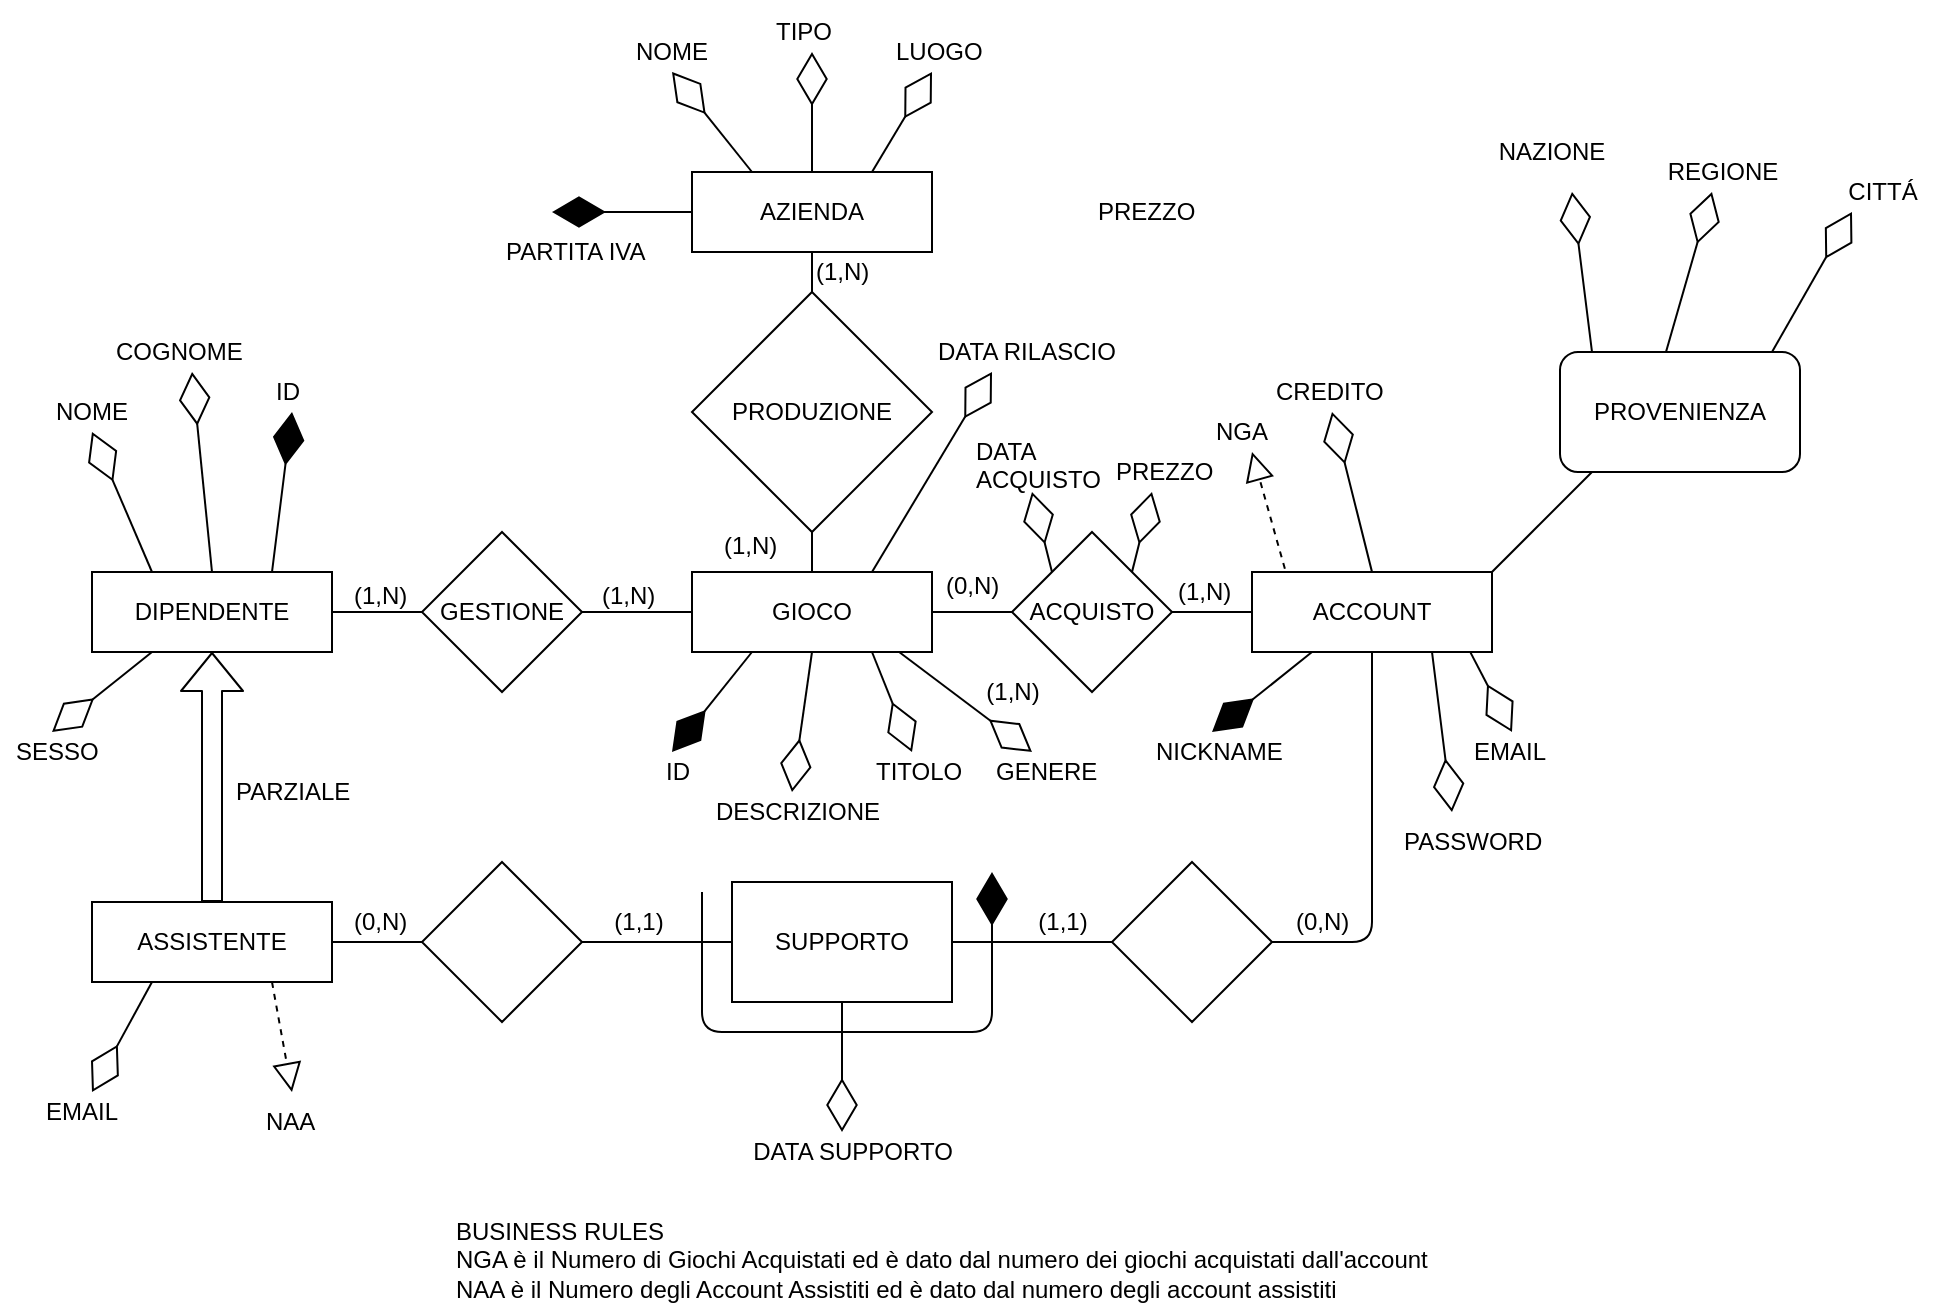 <mxfile version="14.4.3" type="device"><diagram id="0427903c-965b-0b0c-612c-865d75869f71" name="Pagina-1"><mxGraphModel dx="1422" dy="822" grid="1" gridSize="10" guides="1" tooltips="1" connect="1" arrows="1" fold="1" page="1" pageScale="1" pageWidth="827" pageHeight="1169" background="#ffffff" math="0" shadow="0"><root><mxCell id="0"/><mxCell id="1" parent="0"/><mxCell id="2" value="GIOCO" style="rounded=0;whiteSpace=wrap;html=1;" parent="1" vertex="1"><mxGeometry x="360" y="360" width="120" height="40" as="geometry"/></mxCell><mxCell id="3" value="AZIENDA" style="rounded=0;whiteSpace=wrap;html=1;" parent="1" vertex="1"><mxGeometry x="360" y="160" width="120" height="40" as="geometry"/></mxCell><mxCell id="4" value="PRODUZIONE" style="rhombus;whiteSpace=wrap;html=1;" parent="1" vertex="1"><mxGeometry x="360" y="220" width="120" height="120" as="geometry"/></mxCell><mxCell id="7" value="ACCOUNT" style="rounded=0;whiteSpace=wrap;html=1;" parent="1" vertex="1"><mxGeometry x="640" y="360" width="120" height="40" as="geometry"/></mxCell><mxCell id="8" value="ACQUISTO" style="rhombus;whiteSpace=wrap;html=1;" parent="1" vertex="1"><mxGeometry x="520" y="340" width="80" height="80" as="geometry"/></mxCell><mxCell id="11" value="GESTIONE" style="rhombus;whiteSpace=wrap;html=1;" parent="1" vertex="1"><mxGeometry x="225" y="340" width="80" height="80" as="geometry"/></mxCell><mxCell id="12" value="DIPENDENTE" style="rounded=0;whiteSpace=wrap;html=1;" parent="1" vertex="1"><mxGeometry x="60" y="360" width="120" height="40" as="geometry"/></mxCell><mxCell id="13" value="ASSISTENTE" style="rounded=0;whiteSpace=wrap;html=1;" parent="1" vertex="1"><mxGeometry x="60" y="525" width="120" height="40" as="geometry"/></mxCell><mxCell id="16" value="PARZIALE" style="text;html=1;resizable=0;points=[];autosize=1;align=left;verticalAlign=top;spacingTop=-4;" parent="1" vertex="1"><mxGeometry x="130" y="460" width="70" height="20" as="geometry"/></mxCell><mxCell id="19" value="" style="endArrow=none;html=1;exitX=1;exitY=0.5;entryX=0;entryY=0.5;" parent="1" source="12" target="11" edge="1"><mxGeometry width="50" height="50" relative="1" as="geometry"><mxPoint x="210" y="530" as="sourcePoint"/><mxPoint x="260" y="480" as="targetPoint"/></mxGeometry></mxCell><mxCell id="23" value="" style="endArrow=none;html=1;exitX=0.5;exitY=0;entryX=0.5;entryY=1;" parent="1" source="2" target="4" edge="1"><mxGeometry width="50" height="50" relative="1" as="geometry"><mxPoint x="490.143" y="319.857" as="sourcePoint"/><mxPoint x="490.143" y="279.857" as="targetPoint"/></mxGeometry></mxCell><mxCell id="24" value="" style="endArrow=none;html=1;exitX=0.5;exitY=0;entryX=0.5;entryY=1;" parent="1" source="4" target="3" edge="1"><mxGeometry width="50" height="50" relative="1" as="geometry"><mxPoint x="330.143" y="259.857" as="sourcePoint"/><mxPoint x="330.143" y="219.857" as="targetPoint"/></mxGeometry></mxCell><mxCell id="25" value="" style="endArrow=none;html=1;exitX=0;exitY=0.5;entryX=1;entryY=0.5;" parent="1" source="8" target="2" edge="1"><mxGeometry width="50" height="50" relative="1" as="geometry"><mxPoint x="520.143" y="454.857" as="sourcePoint"/><mxPoint x="520.143" y="414.857" as="targetPoint"/></mxGeometry></mxCell><mxCell id="26" value="" style="endArrow=none;html=1;exitX=0;exitY=0.5;entryX=1;entryY=0.5;" parent="1" source="7" target="8" edge="1"><mxGeometry width="50" height="50" relative="1" as="geometry"><mxPoint x="550.143" y="509.857" as="sourcePoint"/><mxPoint x="550.143" y="469.857" as="targetPoint"/></mxGeometry></mxCell><mxCell id="27" value="" style="endArrow=diamondThin;endFill=0;endSize=24;html=1;" parent="1" edge="1"><mxGeometry width="160" relative="1" as="geometry"><mxPoint x="390" y="160" as="sourcePoint"/><mxPoint x="350" y="110" as="targetPoint"/></mxGeometry></mxCell><mxCell id="28" value="NOME" style="text;html=1;resizable=0;points=[];autosize=1;align=left;verticalAlign=top;spacingTop=-4;" parent="1" vertex="1"><mxGeometry x="330" y="90" width="50" height="20" as="geometry"/></mxCell><mxCell id="30" value="" style="endArrow=diamondThin;endFill=1;endSize=24;html=1;exitX=0;exitY=0.5;" parent="1" source="3" edge="1"><mxGeometry width="160" relative="1" as="geometry"><mxPoint x="300" y="130" as="sourcePoint"/><mxPoint x="290" y="180" as="targetPoint"/></mxGeometry></mxCell><mxCell id="31" value="PARTITA IVA" style="text;html=1;resizable=0;points=[];autosize=1;align=left;verticalAlign=top;spacingTop=-4;" parent="1" vertex="1"><mxGeometry x="265" y="190" width="90" height="20" as="geometry"/></mxCell><mxCell id="32" value="" style="endArrow=diamondThin;endFill=0;endSize=24;html=1;exitX=0.5;exitY=0;" parent="1" source="3" edge="1"><mxGeometry width="160" relative="1" as="geometry"><mxPoint x="400" y="100" as="sourcePoint"/><mxPoint x="420" y="100" as="targetPoint"/></mxGeometry></mxCell><mxCell id="33" value="TIPO" style="text;html=1;resizable=0;points=[];autosize=1;align=left;verticalAlign=top;spacingTop=-4;" parent="1" vertex="1"><mxGeometry x="400" y="80" width="40" height="20" as="geometry"/></mxCell><mxCell id="34" value="" style="endArrow=diamondThin;endFill=0;endSize=24;html=1;exitX=0.75;exitY=0;" parent="1" source="3" edge="1"><mxGeometry width="160" relative="1" as="geometry"><mxPoint x="320" y="100" as="sourcePoint"/><mxPoint x="480" y="110" as="targetPoint"/></mxGeometry></mxCell><mxCell id="35" value="LUOGO" style="text;html=1;resizable=0;points=[];autosize=1;align=left;verticalAlign=top;spacingTop=-4;" parent="1" vertex="1"><mxGeometry x="460" y="90" width="60" height="20" as="geometry"/></mxCell><mxCell id="38" value="" style="endArrow=diamondThin;endFill=0;endSize=24;html=1;exitX=0.75;exitY=1;" parent="1" source="2" edge="1"><mxGeometry width="160" relative="1" as="geometry"><mxPoint x="390" y="450" as="sourcePoint"/><mxPoint x="470" y="450" as="targetPoint"/></mxGeometry></mxCell><mxCell id="39" value="TITOLO" style="text;html=1;resizable=0;points=[];autosize=1;align=left;verticalAlign=top;spacingTop=-4;" parent="1" vertex="1"><mxGeometry x="450" y="450" width="60" height="20" as="geometry"/></mxCell><mxCell id="40" value="" style="endArrow=diamondThin;endFill=1;endSize=24;html=1;exitX=0.25;exitY=1;" parent="1" source="2" edge="1"><mxGeometry width="160" relative="1" as="geometry"><mxPoint x="310" y="440" as="sourcePoint"/><mxPoint x="350" y="450" as="targetPoint"/></mxGeometry></mxCell><mxCell id="41" value="ID" style="text;html=1;resizable=0;points=[];autosize=1;align=left;verticalAlign=top;spacingTop=-4;" parent="1" vertex="1"><mxGeometry x="345" y="450" width="30" height="20" as="geometry"/></mxCell><mxCell id="42" value="" style="endArrow=diamondThin;endFill=0;endSize=24;html=1;exitX=0.863;exitY=1;exitPerimeter=0;" parent="1" source="2" edge="1"><mxGeometry width="160" relative="1" as="geometry"><mxPoint x="490" y="420" as="sourcePoint"/><mxPoint x="530" y="450" as="targetPoint"/></mxGeometry></mxCell><mxCell id="43" value="GENERE" style="text;html=1;resizable=0;points=[];autosize=1;align=left;verticalAlign=top;spacingTop=-4;" parent="1" vertex="1"><mxGeometry x="510" y="450" width="70" height="20" as="geometry"/></mxCell><mxCell id="45" value="" style="endArrow=diamondThin;endFill=0;endSize=24;html=1;exitX=0.5;exitY=1;" parent="1" source="2" edge="1"><mxGeometry width="160" relative="1" as="geometry"><mxPoint x="390" y="500" as="sourcePoint"/><mxPoint x="410" y="470" as="targetPoint"/></mxGeometry></mxCell><mxCell id="46" value="DESCRIZIONE" style="text;html=1;resizable=0;points=[];autosize=1;align=left;verticalAlign=top;spacingTop=-4;" parent="1" vertex="1"><mxGeometry x="370" y="470" width="100" height="20" as="geometry"/></mxCell><mxCell id="50" value="DATA RILASCIO" style="text;html=1;resizable=0;points=[];autosize=1;align=left;verticalAlign=top;spacingTop=-4;" parent="1" vertex="1"><mxGeometry x="481" y="240" width="110" height="20" as="geometry"/></mxCell><mxCell id="52" value="PREZZO" style="text;html=1;resizable=0;points=[];autosize=1;align=left;verticalAlign=top;spacingTop=-4;" parent="1" vertex="1"><mxGeometry x="561" y="170" width="60" height="20" as="geometry"/></mxCell><mxCell id="54" value="CREDITO" style="text;html=1;resizable=0;points=[];autosize=1;align=left;verticalAlign=top;spacingTop=-4;" parent="1" vertex="1"><mxGeometry x="650" y="260" width="70" height="20" as="geometry"/></mxCell><mxCell id="57" value="" style="endArrow=diamondThin;endFill=0;endSize=24;html=1;exitX=0.908;exitY=0.992;exitPerimeter=0;" parent="1" source="7" edge="1"><mxGeometry width="160" relative="1" as="geometry"><mxPoint x="580" y="330" as="sourcePoint"/><mxPoint x="770" y="440" as="targetPoint"/></mxGeometry></mxCell><mxCell id="58" value="EMAIL" style="text;html=1;resizable=0;points=[];autosize=1;align=left;verticalAlign=top;spacingTop=-4;" parent="1" vertex="1"><mxGeometry x="749" y="440" width="50" height="20" as="geometry"/></mxCell><mxCell id="59" value="" style="endArrow=diamondThin;endFill=1;endSize=24;html=1;exitX=0.25;exitY=1;" parent="1" source="7" edge="1"><mxGeometry width="160" relative="1" as="geometry"><mxPoint x="610" y="460" as="sourcePoint"/><mxPoint x="620" y="440" as="targetPoint"/></mxGeometry></mxCell><mxCell id="60" value="NICKNAME" style="text;html=1;resizable=0;points=[];autosize=1;align=left;verticalAlign=top;spacingTop=-4;" parent="1" vertex="1"><mxGeometry x="590" y="440" width="80" height="20" as="geometry"/></mxCell><mxCell id="62" value="" style="endArrow=diamondThin;endFill=0;endSize=24;html=1;exitX=0.75;exitY=1;" parent="1" source="7" edge="1"><mxGeometry width="160" relative="1" as="geometry"><mxPoint x="600" y="480" as="sourcePoint"/><mxPoint x="740" y="480" as="targetPoint"/></mxGeometry></mxCell><mxCell id="63" value="PASSWORD" style="text;html=1;resizable=0;points=[];autosize=1;align=left;verticalAlign=top;spacingTop=-4;" parent="1" vertex="1"><mxGeometry x="714" y="485" width="80" height="20" as="geometry"/></mxCell><mxCell id="69" value="" style="endArrow=diamondThin;endFill=0;endSize=24;html=1;exitX=0.5;exitY=0;" parent="1" source="7" edge="1"><mxGeometry width="160" relative="1" as="geometry"><mxPoint x="660" y="350" as="sourcePoint"/><mxPoint x="680" y="280" as="targetPoint"/></mxGeometry></mxCell><mxCell id="71" value="" style="endArrow=block;dashed=1;endFill=0;endSize=12;html=1;exitX=0.137;exitY=-0.04;exitPerimeter=0;" parent="1" source="7" edge="1"><mxGeometry width="160" relative="1" as="geometry"><mxPoint x="610" y="290" as="sourcePoint"/><mxPoint x="640" y="300" as="targetPoint"/></mxGeometry></mxCell><mxCell id="72" value="NGA&lt;br&gt;" style="text;html=1;resizable=0;points=[];autosize=1;align=left;verticalAlign=top;spacingTop=-4;" parent="1" vertex="1"><mxGeometry x="620" y="280" width="40" height="20" as="geometry"/></mxCell><mxCell id="73" value="BUSINESS RULES&lt;br&gt;NGA è il Numero di Giochi Acquistati ed è dato dal numero dei giochi acquistati dall'account&lt;br&gt;NAA è il Numero degli Account Assistiti ed è dato dal numero degli account assistiti&lt;br&gt;" style="text;html=1;resizable=0;points=[];autosize=1;align=left;verticalAlign=top;spacingTop=-4;" parent="1" vertex="1"><mxGeometry x="240" y="680" width="500" height="40" as="geometry"/></mxCell><mxCell id="79" value="" style="endArrow=none;html=1;exitX=1;exitY=0.5;" parent="1" source="13" edge="1"><mxGeometry width="50" height="50" relative="1" as="geometry"><mxPoint x="250" y="570" as="sourcePoint"/><mxPoint x="250" y="545" as="targetPoint"/></mxGeometry></mxCell><mxCell id="80" value="" style="endArrow=none;html=1;entryX=0.5;entryY=1;exitX=1;exitY=0.5;exitDx=0;exitDy=0;" parent="1" source="EgLxa6T-vuN0R7YJGeOj-120" target="7" edge="1"><mxGeometry width="50" height="50" relative="1" as="geometry"><mxPoint x="610" y="545" as="sourcePoint"/><mxPoint x="640" y="510" as="targetPoint"/><Array as="points"><mxPoint x="700" y="545"/></Array></mxGeometry></mxCell><mxCell id="81" value="" style="endArrow=none;html=1;entryX=0;entryY=0.5;exitX=1;exitY=0.5;" parent="1" source="11" target="2" edge="1"><mxGeometry width="50" height="50" relative="1" as="geometry"><mxPoint x="240" y="490" as="sourcePoint"/><mxPoint x="290" y="440" as="targetPoint"/></mxGeometry></mxCell><mxCell id="82" value="" style="endArrow=diamondThin;endFill=0;endSize=24;html=1;exitX=0.25;exitY=0;" parent="1" source="12" edge="1"><mxGeometry width="160" relative="1" as="geometry"><mxPoint x="60" y="290" as="sourcePoint"/><mxPoint x="60" y="290" as="targetPoint"/></mxGeometry></mxCell><mxCell id="83" value="NOME" style="text;html=1;resizable=0;points=[];autosize=1;align=left;verticalAlign=top;spacingTop=-4;" parent="1" vertex="1"><mxGeometry x="40" y="270" width="50" height="20" as="geometry"/></mxCell><mxCell id="84" value="" style="endArrow=diamondThin;endFill=0;endSize=24;html=1;exitX=0.5;exitY=0;" parent="1" source="12" edge="1"><mxGeometry width="160" relative="1" as="geometry"><mxPoint x="150" y="320" as="sourcePoint"/><mxPoint x="110" y="260" as="targetPoint"/></mxGeometry></mxCell><mxCell id="85" value="COGNOME" style="text;html=1;resizable=0;points=[];autosize=1;align=left;verticalAlign=top;spacingTop=-4;" parent="1" vertex="1"><mxGeometry x="70" y="240" width="80" height="20" as="geometry"/></mxCell><mxCell id="86" value="" style="endArrow=diamondThin;endFill=1;endSize=24;html=1;exitX=0.75;exitY=0;" parent="1" source="12" edge="1"><mxGeometry width="160" relative="1" as="geometry"><mxPoint x="130" y="290" as="sourcePoint"/><mxPoint x="160" y="280" as="targetPoint"/></mxGeometry></mxCell><mxCell id="87" value="ID" style="text;html=1;resizable=0;points=[];autosize=1;align=left;verticalAlign=top;spacingTop=-4;" parent="1" vertex="1"><mxGeometry x="150" y="260" width="30" height="20" as="geometry"/></mxCell><mxCell id="88" value="" style="endArrow=diamondThin;endFill=0;endSize=24;html=1;exitX=0.25;exitY=1;" parent="1" source="12" edge="1"><mxGeometry width="160" relative="1" as="geometry"><mxPoint x="10" y="420" as="sourcePoint"/><mxPoint x="40" y="440" as="targetPoint"/></mxGeometry></mxCell><mxCell id="89" value="SESSO" style="text;html=1;resizable=0;points=[];autosize=1;align=left;verticalAlign=top;spacingTop=-4;" parent="1" vertex="1"><mxGeometry x="20" y="440" width="60" height="20" as="geometry"/></mxCell><mxCell id="90" value="" style="endArrow=diamondThin;endFill=0;endSize=24;html=1;exitX=0.25;exitY=1;" parent="1" source="13" edge="1"><mxGeometry width="160" relative="1" as="geometry"><mxPoint x="60" y="610" as="sourcePoint"/><mxPoint x="60" y="620" as="targetPoint"/></mxGeometry></mxCell><mxCell id="91" value="EMAIL" style="text;html=1;resizable=0;points=[];autosize=1;align=left;verticalAlign=top;spacingTop=-4;" parent="1" vertex="1"><mxGeometry x="35" y="620" width="50" height="20" as="geometry"/></mxCell><mxCell id="93" value="" style="endArrow=block;dashed=1;endFill=0;endSize=12;html=1;exitX=0.75;exitY=1;" parent="1" source="13" edge="1"><mxGeometry width="160" relative="1" as="geometry"><mxPoint x="120" y="630" as="sourcePoint"/><mxPoint x="160" y="620" as="targetPoint"/></mxGeometry></mxCell><mxCell id="94" value="NAA" style="text;html=1;resizable=0;points=[];autosize=1;align=left;verticalAlign=top;spacingTop=-4;" parent="1" vertex="1"><mxGeometry x="145" y="625" width="40" height="20" as="geometry"/></mxCell><mxCell id="95" value="(1,N)" style="text;html=1;resizable=0;points=[];autosize=1;align=left;verticalAlign=top;spacingTop=-4;" parent="1" vertex="1"><mxGeometry x="420" y="200" width="40" height="20" as="geometry"/></mxCell><mxCell id="96" value="(1,N)" style="text;html=1;resizable=0;points=[];autosize=1;align=left;verticalAlign=top;spacingTop=-4;" parent="1" vertex="1"><mxGeometry x="373.5" y="337" width="40" height="20" as="geometry"/></mxCell><mxCell id="97" value="(0,N)" style="text;html=1;resizable=0;points=[];autosize=1;align=left;verticalAlign=top;spacingTop=-4;" parent="1" vertex="1"><mxGeometry x="485" y="357" width="40" height="20" as="geometry"/></mxCell><mxCell id="98" value="(1,N)" style="text;html=1;resizable=0;points=[];autosize=1;align=left;verticalAlign=top;spacingTop=-4;" parent="1" vertex="1"><mxGeometry x="601" y="360" width="40" height="20" as="geometry"/></mxCell><mxCell id="99" value="(1,N)" style="text;html=1;resizable=0;points=[];autosize=1;align=left;verticalAlign=top;spacingTop=-4;" parent="1" vertex="1"><mxGeometry x="189" y="362" width="40" height="20" as="geometry"/></mxCell><mxCell id="100" value="(1,N)" style="text;html=1;resizable=0;points=[];autosize=1;align=left;verticalAlign=top;spacingTop=-4;" parent="1" vertex="1"><mxGeometry x="312.5" y="362" width="40" height="20" as="geometry"/></mxCell><mxCell id="101" value="(0,N)" style="text;html=1;resizable=0;points=[];autosize=1;align=left;verticalAlign=top;spacingTop=-4;" parent="1" vertex="1"><mxGeometry x="189" y="525" width="40" height="20" as="geometry"/></mxCell><mxCell id="102" value="(0,N)" style="text;html=1;resizable=0;points=[];autosize=1;align=left;verticalAlign=top;spacingTop=-4;" parent="1" vertex="1"><mxGeometry x="660" y="525" width="40" height="20" as="geometry"/></mxCell><mxCell id="105" value="" style="endArrow=diamondThin;endFill=0;endSize=24;html=1;exitX=1;exitY=0;" parent="1" source="8" edge="1"><mxGeometry width="160" relative="1" as="geometry"><mxPoint x="600" y="260" as="sourcePoint"/><mxPoint x="590" y="320" as="targetPoint"/></mxGeometry></mxCell><mxCell id="106" value="PREZZO" style="text;html=1;resizable=0;points=[];autosize=1;align=left;verticalAlign=top;spacingTop=-4;" parent="1" vertex="1"><mxGeometry x="570" y="300" width="60" height="20" as="geometry"/></mxCell><mxCell id="107" value="" style="endArrow=diamondThin;endFill=0;endSize=24;html=1;exitX=0.75;exitY=0;" parent="1" source="2" edge="1"><mxGeometry width="160" relative="1" as="geometry"><mxPoint x="490" y="310" as="sourcePoint"/><mxPoint x="510" y="260" as="targetPoint"/></mxGeometry></mxCell><mxCell id="108" value="" style="endArrow=diamondThin;endFill=0;endSize=24;html=1;exitX=0;exitY=0;" parent="1" source="8" edge="1"><mxGeometry width="160" relative="1" as="geometry"><mxPoint x="540" y="280" as="sourcePoint"/><mxPoint x="530" y="320" as="targetPoint"/></mxGeometry></mxCell><mxCell id="109" value="DATA&lt;br&gt;ACQUISTO&lt;br&gt;" style="text;html=1;resizable=0;points=[];autosize=1;align=left;verticalAlign=top;spacingTop=-4;" parent="1" vertex="1"><mxGeometry x="500" y="290" width="80" height="30" as="geometry"/></mxCell><mxCell id="EgLxa6T-vuN0R7YJGeOj-110" value="" style="endArrow=none;html=1;" edge="1" parent="1"><mxGeometry width="50" height="50" relative="1" as="geometry"><mxPoint x="760" y="360" as="sourcePoint"/><mxPoint x="810" y="310" as="targetPoint"/></mxGeometry></mxCell><mxCell id="EgLxa6T-vuN0R7YJGeOj-111" value="PROVENIENZA" style="rounded=1;whiteSpace=wrap;html=1;" vertex="1" parent="1"><mxGeometry x="794" y="250" width="120" height="60" as="geometry"/></mxCell><mxCell id="EgLxa6T-vuN0R7YJGeOj-112" value="" style="endArrow=diamondThin;endFill=0;endSize=24;html=1;exitX=0.5;exitY=0;" edge="1" parent="1"><mxGeometry width="160" relative="1" as="geometry"><mxPoint x="810" y="250" as="sourcePoint"/><mxPoint x="800" y="170" as="targetPoint"/></mxGeometry></mxCell><mxCell id="EgLxa6T-vuN0R7YJGeOj-113" value="" style="endArrow=diamondThin;endFill=0;endSize=24;html=1;exitX=0.5;exitY=0;" edge="1" parent="1"><mxGeometry width="160" relative="1" as="geometry"><mxPoint x="847" y="250" as="sourcePoint"/><mxPoint x="870" y="170" as="targetPoint"/></mxGeometry></mxCell><mxCell id="EgLxa6T-vuN0R7YJGeOj-114" value="" style="endArrow=diamondThin;endFill=0;endSize=24;html=1;exitX=0.5;exitY=0;" edge="1" parent="1"><mxGeometry width="160" relative="1" as="geometry"><mxPoint x="900" y="250" as="sourcePoint"/><mxPoint x="940" y="180" as="targetPoint"/></mxGeometry></mxCell><mxCell id="EgLxa6T-vuN0R7YJGeOj-115" value="NAZIONE" style="text;html=1;strokeColor=none;fillColor=none;align=center;verticalAlign=middle;whiteSpace=wrap;rounded=0;" vertex="1" parent="1"><mxGeometry x="770" y="140" width="40" height="20" as="geometry"/></mxCell><mxCell id="EgLxa6T-vuN0R7YJGeOj-116" value="REGIONE" style="text;html=1;align=center;verticalAlign=middle;resizable=0;points=[];autosize=1;" vertex="1" parent="1"><mxGeometry x="840" y="150" width="70" height="20" as="geometry"/></mxCell><mxCell id="EgLxa6T-vuN0R7YJGeOj-117" value="CITTÁ" style="text;html=1;align=center;verticalAlign=middle;resizable=0;points=[];autosize=1;" vertex="1" parent="1"><mxGeometry x="930" y="160" width="50" height="20" as="geometry"/></mxCell><mxCell id="EgLxa6T-vuN0R7YJGeOj-118" value="" style="rhombus;whiteSpace=wrap;html=1;" vertex="1" parent="1"><mxGeometry x="225" y="505" width="80" height="80" as="geometry"/></mxCell><mxCell id="EgLxa6T-vuN0R7YJGeOj-120" value="" style="rhombus;whiteSpace=wrap;html=1;" vertex="1" parent="1"><mxGeometry x="570" y="505" width="80" height="80" as="geometry"/></mxCell><mxCell id="EgLxa6T-vuN0R7YJGeOj-122" value="" style="endArrow=none;html=1;entryX=0;entryY=0.5;entryDx=0;entryDy=0;" edge="1" parent="1" target="EgLxa6T-vuN0R7YJGeOj-123"><mxGeometry width="50" height="50" relative="1" as="geometry"><mxPoint x="305" y="545" as="sourcePoint"/><mxPoint x="370" y="545" as="targetPoint"/></mxGeometry></mxCell><mxCell id="EgLxa6T-vuN0R7YJGeOj-123" value="SUPPORTO" style="rounded=0;whiteSpace=wrap;html=1;" vertex="1" parent="1"><mxGeometry x="380" y="515" width="110" height="60" as="geometry"/></mxCell><mxCell id="EgLxa6T-vuN0R7YJGeOj-124" value="" style="endArrow=none;html=1;exitX=1;exitY=0.5;exitDx=0;exitDy=0;" edge="1" parent="1" source="EgLxa6T-vuN0R7YJGeOj-123"><mxGeometry width="50" height="50" relative="1" as="geometry"><mxPoint x="505" y="545" as="sourcePoint"/><mxPoint x="570" y="545" as="targetPoint"/></mxGeometry></mxCell><mxCell id="EgLxa6T-vuN0R7YJGeOj-125" value="(1,1)" style="text;html=1;align=center;verticalAlign=middle;resizable=0;points=[];autosize=1;" vertex="1" parent="1"><mxGeometry x="312.5" y="525" width="40" height="20" as="geometry"/></mxCell><mxCell id="EgLxa6T-vuN0R7YJGeOj-126" value="(1,1)" style="text;html=1;align=center;verticalAlign=middle;resizable=0;points=[];autosize=1;" vertex="1" parent="1"><mxGeometry x="525" y="525" width="40" height="20" as="geometry"/></mxCell><mxCell id="EgLxa6T-vuN0R7YJGeOj-128" value="" style="shape=flexArrow;endArrow=classic;html=1;exitX=0.5;exitY=0;exitDx=0;exitDy=0;" edge="1" parent="1" source="13"><mxGeometry width="50" height="50" relative="1" as="geometry"><mxPoint x="109" y="520" as="sourcePoint"/><mxPoint x="120" y="400" as="targetPoint"/></mxGeometry></mxCell><mxCell id="EgLxa6T-vuN0R7YJGeOj-129" value="" style="endArrow=diamondThin;endFill=0;endSize=24;html=1;exitX=0.5;exitY=1;exitDx=0;exitDy=0;" edge="1" parent="1" source="EgLxa6T-vuN0R7YJGeOj-123"><mxGeometry width="160" relative="1" as="geometry"><mxPoint x="490" y="630" as="sourcePoint"/><mxPoint x="435" y="640" as="targetPoint"/></mxGeometry></mxCell><mxCell id="EgLxa6T-vuN0R7YJGeOj-130" value="DATA SUPPORTO" style="text;html=1;align=center;verticalAlign=middle;resizable=0;points=[];autosize=1;" vertex="1" parent="1"><mxGeometry x="380" y="640" width="120" height="20" as="geometry"/></mxCell><mxCell id="EgLxa6T-vuN0R7YJGeOj-136" value="" style="endArrow=none;html=1;jumpStyle=none;" edge="1" parent="1"><mxGeometry width="50" height="50" relative="1" as="geometry"><mxPoint x="510" y="530" as="sourcePoint"/><mxPoint x="365" y="520" as="targetPoint"/><Array as="points"><mxPoint x="510" y="590"/><mxPoint x="365" y="590"/><mxPoint x="365" y="550"/></Array></mxGeometry></mxCell><mxCell id="EgLxa6T-vuN0R7YJGeOj-138" value="(1,N)" style="text;html=1;align=center;verticalAlign=middle;resizable=0;points=[];autosize=1;" vertex="1" parent="1"><mxGeometry x="500" y="410" width="40" height="20" as="geometry"/></mxCell><mxCell id="EgLxa6T-vuN0R7YJGeOj-141" value="" style="endArrow=diamondThin;endFill=1;endSize=24;html=1;" edge="1" parent="1"><mxGeometry width="160" relative="1" as="geometry"><mxPoint x="510" y="580" as="sourcePoint"/><mxPoint x="510" y="510" as="targetPoint"/></mxGeometry></mxCell></root></mxGraphModel></diagram></mxfile>